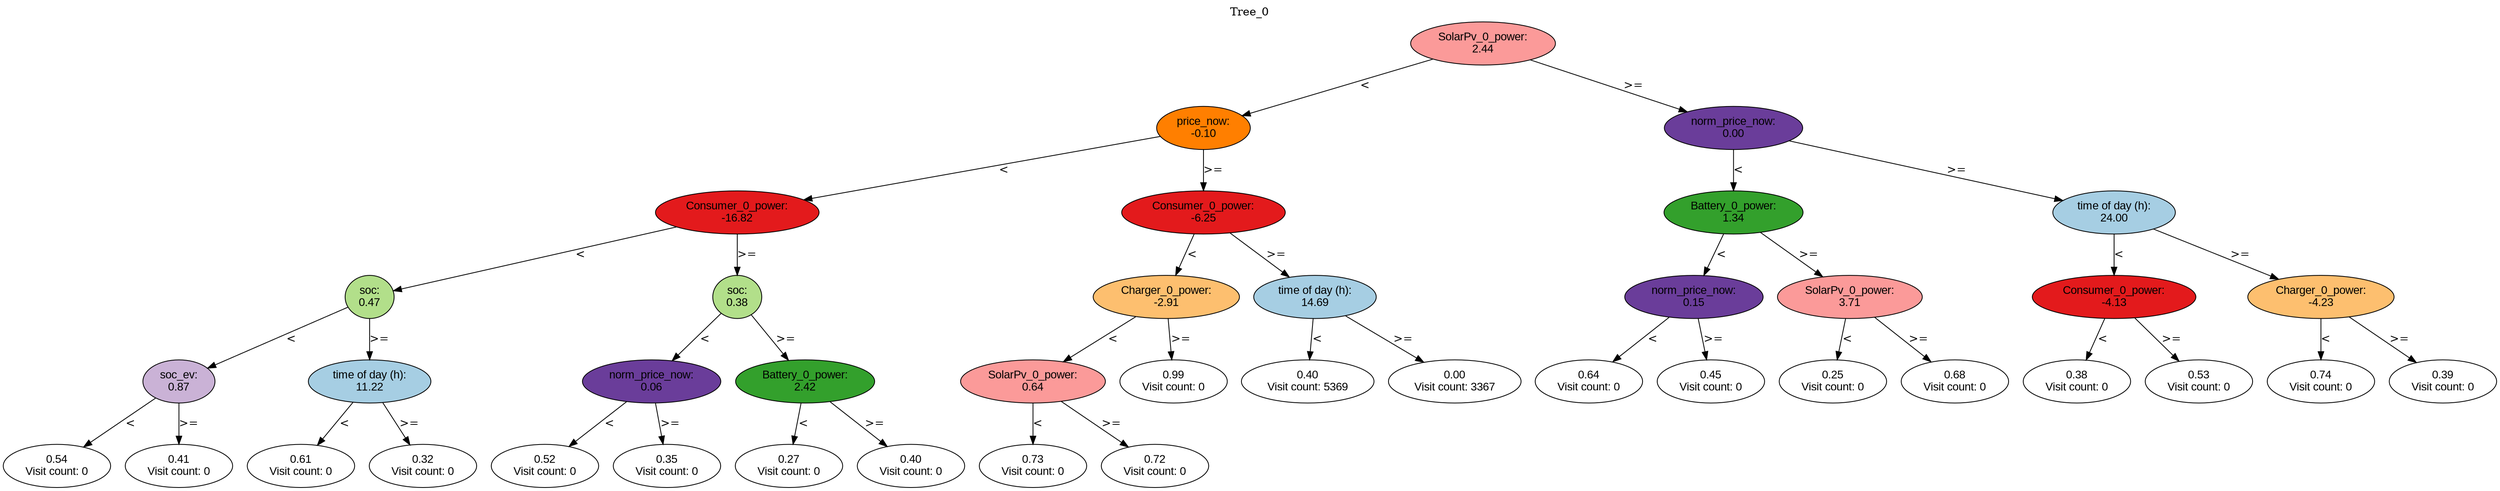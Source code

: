 digraph BST {
    node [fontname="Arial" style=filled colorscheme=paired12];
    0 [ label = "SolarPv_0_power:
2.44" fillcolor=5];
    1 [ label = "price_now:
-0.10" fillcolor=8];
    2 [ label = "Consumer_0_power:
-16.82" fillcolor=6];
    3 [ label = "soc:
0.47" fillcolor=3];
    4 [ label = "soc_ev:
0.87" fillcolor=9];
    5 [ label = "0.54
Visit count: 0" fillcolor=white];
    6 [ label = "0.41
Visit count: 0" fillcolor=white];
    7 [ label = "time of day (h):
11.22" fillcolor=1];
    8 [ label = "0.61
Visit count: 0" fillcolor=white];
    9 [ label = "0.32
Visit count: 0" fillcolor=white];
    10 [ label = "soc:
0.38" fillcolor=3];
    11 [ label = "norm_price_now:
0.06" fillcolor=10];
    12 [ label = "0.52
Visit count: 0" fillcolor=white];
    13 [ label = "0.35
Visit count: 0" fillcolor=white];
    14 [ label = "Battery_0_power:
2.42" fillcolor=4];
    15 [ label = "0.27
Visit count: 0" fillcolor=white];
    16 [ label = "0.40
Visit count: 0" fillcolor=white];
    17 [ label = "Consumer_0_power:
-6.25" fillcolor=6];
    18 [ label = "Charger_0_power:
-2.91" fillcolor=7];
    19 [ label = "SolarPv_0_power:
0.64" fillcolor=5];
    20 [ label = "0.73
Visit count: 0" fillcolor=white];
    21 [ label = "0.72
Visit count: 0" fillcolor=white];
    22 [ label = "0.99
Visit count: 0" fillcolor=white];
    23 [ label = "time of day (h):
14.69" fillcolor=1];
    24 [ label = "0.40
Visit count: 5369" fillcolor=white];
    25 [ label = "0.00
Visit count: 3367" fillcolor=white];
    26 [ label = "norm_price_now:
0.00" fillcolor=10];
    27 [ label = "Battery_0_power:
1.34" fillcolor=4];
    28 [ label = "norm_price_now:
0.15" fillcolor=10];
    29 [ label = "0.64
Visit count: 0" fillcolor=white];
    30 [ label = "0.45
Visit count: 0" fillcolor=white];
    31 [ label = "SolarPv_0_power:
3.71" fillcolor=5];
    32 [ label = "0.25
Visit count: 0" fillcolor=white];
    33 [ label = "0.68
Visit count: 0" fillcolor=white];
    34 [ label = "time of day (h):
24.00" fillcolor=1];
    35 [ label = "Consumer_0_power:
-4.13" fillcolor=6];
    36 [ label = "0.38
Visit count: 0" fillcolor=white];
    37 [ label = "0.53
Visit count: 0" fillcolor=white];
    38 [ label = "Charger_0_power:
-4.23" fillcolor=7];
    39 [ label = "0.74
Visit count: 0" fillcolor=white];
    40 [ label = "0.39
Visit count: 0" fillcolor=white];

    0  -> 1[ label = "<"];
    0  -> 26[ label = ">="];
    1  -> 2[ label = "<"];
    1  -> 17[ label = ">="];
    2  -> 3[ label = "<"];
    2  -> 10[ label = ">="];
    3  -> 4[ label = "<"];
    3  -> 7[ label = ">="];
    4  -> 5[ label = "<"];
    4  -> 6[ label = ">="];
    7  -> 8[ label = "<"];
    7  -> 9[ label = ">="];
    10  -> 11[ label = "<"];
    10  -> 14[ label = ">="];
    11  -> 12[ label = "<"];
    11  -> 13[ label = ">="];
    14  -> 15[ label = "<"];
    14  -> 16[ label = ">="];
    17  -> 18[ label = "<"];
    17  -> 23[ label = ">="];
    18  -> 19[ label = "<"];
    18  -> 22[ label = ">="];
    19  -> 20[ label = "<"];
    19  -> 21[ label = ">="];
    23  -> 24[ label = "<"];
    23  -> 25[ label = ">="];
    26  -> 27[ label = "<"];
    26  -> 34[ label = ">="];
    27  -> 28[ label = "<"];
    27  -> 31[ label = ">="];
    28  -> 29[ label = "<"];
    28  -> 30[ label = ">="];
    31  -> 32[ label = "<"];
    31  -> 33[ label = ">="];
    34  -> 35[ label = "<"];
    34  -> 38[ label = ">="];
    35  -> 36[ label = "<"];
    35  -> 37[ label = ">="];
    38  -> 39[ label = "<"];
    38  -> 40[ label = ">="];

    labelloc="t";
    label="Tree_0";
}